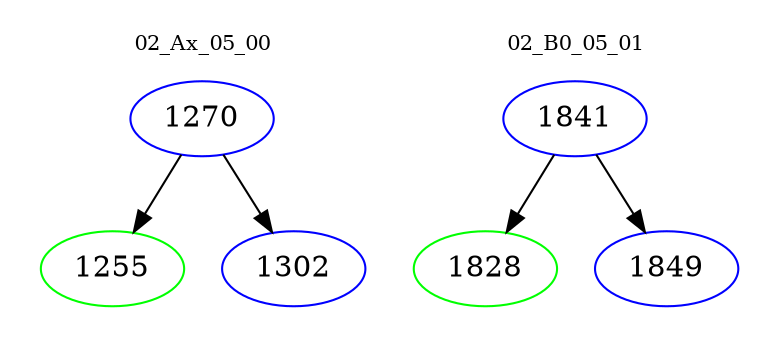 digraph{
subgraph cluster_0 {
color = white
label = "02_Ax_05_00";
fontsize=10;
T0_1270 [label="1270", color="blue"]
T0_1270 -> T0_1255 [color="black"]
T0_1255 [label="1255", color="green"]
T0_1270 -> T0_1302 [color="black"]
T0_1302 [label="1302", color="blue"]
}
subgraph cluster_1 {
color = white
label = "02_B0_05_01";
fontsize=10;
T1_1841 [label="1841", color="blue"]
T1_1841 -> T1_1828 [color="black"]
T1_1828 [label="1828", color="green"]
T1_1841 -> T1_1849 [color="black"]
T1_1849 [label="1849", color="blue"]
}
}
